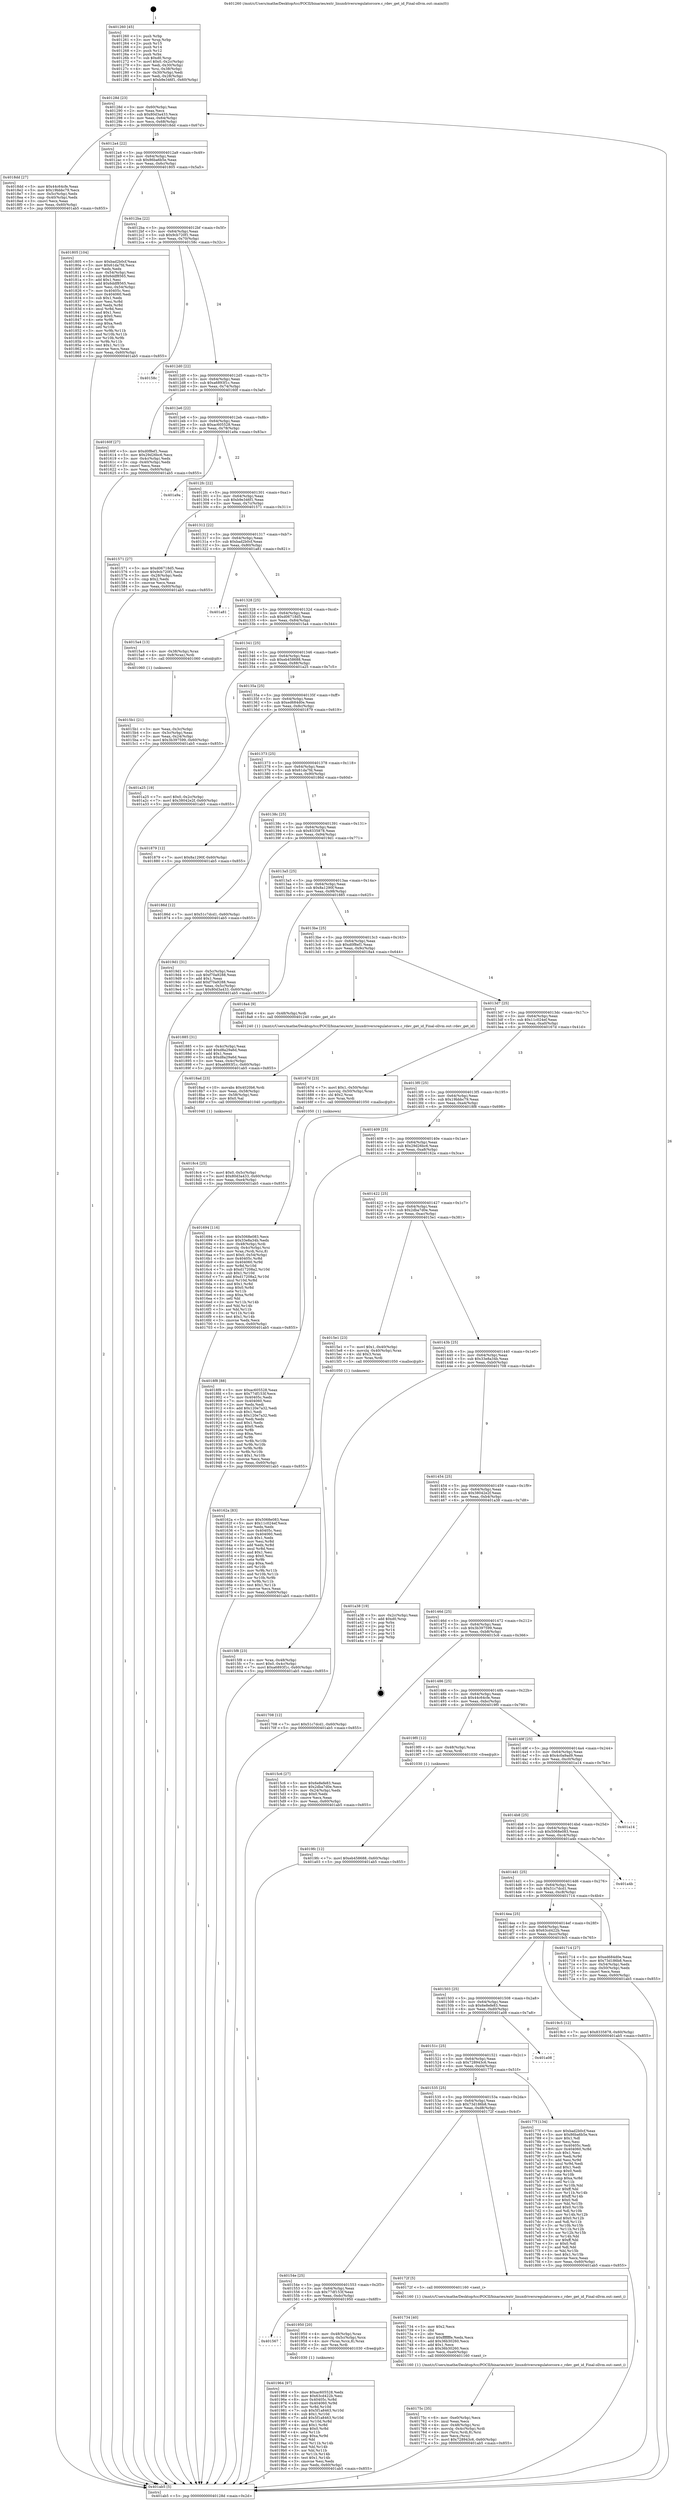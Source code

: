 digraph "0x401260" {
  label = "0x401260 (/mnt/c/Users/mathe/Desktop/tcc/POCII/binaries/extr_linuxdriversregulatorcore.c_rdev_get_id_Final-ollvm.out::main(0))"
  labelloc = "t"
  node[shape=record]

  Entry [label="",width=0.3,height=0.3,shape=circle,fillcolor=black,style=filled]
  "0x40128d" [label="{
     0x40128d [23]\l
     | [instrs]\l
     &nbsp;&nbsp;0x40128d \<+3\>: mov -0x60(%rbp),%eax\l
     &nbsp;&nbsp;0x401290 \<+2\>: mov %eax,%ecx\l
     &nbsp;&nbsp;0x401292 \<+6\>: sub $0x80d3a433,%ecx\l
     &nbsp;&nbsp;0x401298 \<+3\>: mov %eax,-0x64(%rbp)\l
     &nbsp;&nbsp;0x40129b \<+3\>: mov %ecx,-0x68(%rbp)\l
     &nbsp;&nbsp;0x40129e \<+6\>: je 00000000004018dd \<main+0x67d\>\l
  }"]
  "0x4018dd" [label="{
     0x4018dd [27]\l
     | [instrs]\l
     &nbsp;&nbsp;0x4018dd \<+5\>: mov $0x44c64cfe,%eax\l
     &nbsp;&nbsp;0x4018e2 \<+5\>: mov $0x19bbbc79,%ecx\l
     &nbsp;&nbsp;0x4018e7 \<+3\>: mov -0x5c(%rbp),%edx\l
     &nbsp;&nbsp;0x4018ea \<+3\>: cmp -0x40(%rbp),%edx\l
     &nbsp;&nbsp;0x4018ed \<+3\>: cmovl %ecx,%eax\l
     &nbsp;&nbsp;0x4018f0 \<+3\>: mov %eax,-0x60(%rbp)\l
     &nbsp;&nbsp;0x4018f3 \<+5\>: jmp 0000000000401ab5 \<main+0x855\>\l
  }"]
  "0x4012a4" [label="{
     0x4012a4 [22]\l
     | [instrs]\l
     &nbsp;&nbsp;0x4012a4 \<+5\>: jmp 00000000004012a9 \<main+0x49\>\l
     &nbsp;&nbsp;0x4012a9 \<+3\>: mov -0x64(%rbp),%eax\l
     &nbsp;&nbsp;0x4012ac \<+5\>: sub $0x86ba6b5e,%eax\l
     &nbsp;&nbsp;0x4012b1 \<+3\>: mov %eax,-0x6c(%rbp)\l
     &nbsp;&nbsp;0x4012b4 \<+6\>: je 0000000000401805 \<main+0x5a5\>\l
  }"]
  Exit [label="",width=0.3,height=0.3,shape=circle,fillcolor=black,style=filled,peripheries=2]
  "0x401805" [label="{
     0x401805 [104]\l
     | [instrs]\l
     &nbsp;&nbsp;0x401805 \<+5\>: mov $0xbad2b0cf,%eax\l
     &nbsp;&nbsp;0x40180a \<+5\>: mov $0x61da7fd,%ecx\l
     &nbsp;&nbsp;0x40180f \<+2\>: xor %edx,%edx\l
     &nbsp;&nbsp;0x401811 \<+3\>: mov -0x54(%rbp),%esi\l
     &nbsp;&nbsp;0x401814 \<+6\>: sub $0x6ddf8565,%esi\l
     &nbsp;&nbsp;0x40181a \<+3\>: add $0x1,%esi\l
     &nbsp;&nbsp;0x40181d \<+6\>: add $0x6ddf8565,%esi\l
     &nbsp;&nbsp;0x401823 \<+3\>: mov %esi,-0x54(%rbp)\l
     &nbsp;&nbsp;0x401826 \<+7\>: mov 0x40405c,%esi\l
     &nbsp;&nbsp;0x40182d \<+7\>: mov 0x404060,%edi\l
     &nbsp;&nbsp;0x401834 \<+3\>: sub $0x1,%edx\l
     &nbsp;&nbsp;0x401837 \<+3\>: mov %esi,%r8d\l
     &nbsp;&nbsp;0x40183a \<+3\>: add %edx,%r8d\l
     &nbsp;&nbsp;0x40183d \<+4\>: imul %r8d,%esi\l
     &nbsp;&nbsp;0x401841 \<+3\>: and $0x1,%esi\l
     &nbsp;&nbsp;0x401844 \<+3\>: cmp $0x0,%esi\l
     &nbsp;&nbsp;0x401847 \<+4\>: sete %r9b\l
     &nbsp;&nbsp;0x40184b \<+3\>: cmp $0xa,%edi\l
     &nbsp;&nbsp;0x40184e \<+4\>: setl %r10b\l
     &nbsp;&nbsp;0x401852 \<+3\>: mov %r9b,%r11b\l
     &nbsp;&nbsp;0x401855 \<+3\>: and %r10b,%r11b\l
     &nbsp;&nbsp;0x401858 \<+3\>: xor %r10b,%r9b\l
     &nbsp;&nbsp;0x40185b \<+3\>: or %r9b,%r11b\l
     &nbsp;&nbsp;0x40185e \<+4\>: test $0x1,%r11b\l
     &nbsp;&nbsp;0x401862 \<+3\>: cmovne %ecx,%eax\l
     &nbsp;&nbsp;0x401865 \<+3\>: mov %eax,-0x60(%rbp)\l
     &nbsp;&nbsp;0x401868 \<+5\>: jmp 0000000000401ab5 \<main+0x855\>\l
  }"]
  "0x4012ba" [label="{
     0x4012ba [22]\l
     | [instrs]\l
     &nbsp;&nbsp;0x4012ba \<+5\>: jmp 00000000004012bf \<main+0x5f\>\l
     &nbsp;&nbsp;0x4012bf \<+3\>: mov -0x64(%rbp),%eax\l
     &nbsp;&nbsp;0x4012c2 \<+5\>: sub $0x9cb720f1,%eax\l
     &nbsp;&nbsp;0x4012c7 \<+3\>: mov %eax,-0x70(%rbp)\l
     &nbsp;&nbsp;0x4012ca \<+6\>: je 000000000040158c \<main+0x32c\>\l
  }"]
  "0x4019fc" [label="{
     0x4019fc [12]\l
     | [instrs]\l
     &nbsp;&nbsp;0x4019fc \<+7\>: movl $0xeb458688,-0x60(%rbp)\l
     &nbsp;&nbsp;0x401a03 \<+5\>: jmp 0000000000401ab5 \<main+0x855\>\l
  }"]
  "0x40158c" [label="{
     0x40158c\l
  }", style=dashed]
  "0x4012d0" [label="{
     0x4012d0 [22]\l
     | [instrs]\l
     &nbsp;&nbsp;0x4012d0 \<+5\>: jmp 00000000004012d5 \<main+0x75\>\l
     &nbsp;&nbsp;0x4012d5 \<+3\>: mov -0x64(%rbp),%eax\l
     &nbsp;&nbsp;0x4012d8 \<+5\>: sub $0xa6893f1c,%eax\l
     &nbsp;&nbsp;0x4012dd \<+3\>: mov %eax,-0x74(%rbp)\l
     &nbsp;&nbsp;0x4012e0 \<+6\>: je 000000000040160f \<main+0x3af\>\l
  }"]
  "0x401964" [label="{
     0x401964 [97]\l
     | [instrs]\l
     &nbsp;&nbsp;0x401964 \<+5\>: mov $0xac605528,%edx\l
     &nbsp;&nbsp;0x401969 \<+5\>: mov $0x63cd422b,%esi\l
     &nbsp;&nbsp;0x40196e \<+8\>: mov 0x40405c,%r8d\l
     &nbsp;&nbsp;0x401976 \<+8\>: mov 0x404060,%r9d\l
     &nbsp;&nbsp;0x40197e \<+3\>: mov %r8d,%r10d\l
     &nbsp;&nbsp;0x401981 \<+7\>: sub $0x5f1a8463,%r10d\l
     &nbsp;&nbsp;0x401988 \<+4\>: sub $0x1,%r10d\l
     &nbsp;&nbsp;0x40198c \<+7\>: add $0x5f1a8463,%r10d\l
     &nbsp;&nbsp;0x401993 \<+4\>: imul %r10d,%r8d\l
     &nbsp;&nbsp;0x401997 \<+4\>: and $0x1,%r8d\l
     &nbsp;&nbsp;0x40199b \<+4\>: cmp $0x0,%r8d\l
     &nbsp;&nbsp;0x40199f \<+4\>: sete %r11b\l
     &nbsp;&nbsp;0x4019a3 \<+4\>: cmp $0xa,%r9d\l
     &nbsp;&nbsp;0x4019a7 \<+3\>: setl %bl\l
     &nbsp;&nbsp;0x4019aa \<+3\>: mov %r11b,%r14b\l
     &nbsp;&nbsp;0x4019ad \<+3\>: and %bl,%r14b\l
     &nbsp;&nbsp;0x4019b0 \<+3\>: xor %bl,%r11b\l
     &nbsp;&nbsp;0x4019b3 \<+3\>: or %r11b,%r14b\l
     &nbsp;&nbsp;0x4019b6 \<+4\>: test $0x1,%r14b\l
     &nbsp;&nbsp;0x4019ba \<+3\>: cmovne %esi,%edx\l
     &nbsp;&nbsp;0x4019bd \<+3\>: mov %edx,-0x60(%rbp)\l
     &nbsp;&nbsp;0x4019c0 \<+5\>: jmp 0000000000401ab5 \<main+0x855\>\l
  }"]
  "0x40160f" [label="{
     0x40160f [27]\l
     | [instrs]\l
     &nbsp;&nbsp;0x40160f \<+5\>: mov $0xd0f8ef1,%eax\l
     &nbsp;&nbsp;0x401614 \<+5\>: mov $0x29d26bc6,%ecx\l
     &nbsp;&nbsp;0x401619 \<+3\>: mov -0x4c(%rbp),%edx\l
     &nbsp;&nbsp;0x40161c \<+3\>: cmp -0x40(%rbp),%edx\l
     &nbsp;&nbsp;0x40161f \<+3\>: cmovl %ecx,%eax\l
     &nbsp;&nbsp;0x401622 \<+3\>: mov %eax,-0x60(%rbp)\l
     &nbsp;&nbsp;0x401625 \<+5\>: jmp 0000000000401ab5 \<main+0x855\>\l
  }"]
  "0x4012e6" [label="{
     0x4012e6 [22]\l
     | [instrs]\l
     &nbsp;&nbsp;0x4012e6 \<+5\>: jmp 00000000004012eb \<main+0x8b\>\l
     &nbsp;&nbsp;0x4012eb \<+3\>: mov -0x64(%rbp),%eax\l
     &nbsp;&nbsp;0x4012ee \<+5\>: sub $0xac605528,%eax\l
     &nbsp;&nbsp;0x4012f3 \<+3\>: mov %eax,-0x78(%rbp)\l
     &nbsp;&nbsp;0x4012f6 \<+6\>: je 0000000000401a9a \<main+0x83a\>\l
  }"]
  "0x401567" [label="{
     0x401567\l
  }", style=dashed]
  "0x401a9a" [label="{
     0x401a9a\l
  }", style=dashed]
  "0x4012fc" [label="{
     0x4012fc [22]\l
     | [instrs]\l
     &nbsp;&nbsp;0x4012fc \<+5\>: jmp 0000000000401301 \<main+0xa1\>\l
     &nbsp;&nbsp;0x401301 \<+3\>: mov -0x64(%rbp),%eax\l
     &nbsp;&nbsp;0x401304 \<+5\>: sub $0xb9e346f1,%eax\l
     &nbsp;&nbsp;0x401309 \<+3\>: mov %eax,-0x7c(%rbp)\l
     &nbsp;&nbsp;0x40130c \<+6\>: je 0000000000401571 \<main+0x311\>\l
  }"]
  "0x401950" [label="{
     0x401950 [20]\l
     | [instrs]\l
     &nbsp;&nbsp;0x401950 \<+4\>: mov -0x48(%rbp),%rax\l
     &nbsp;&nbsp;0x401954 \<+4\>: movslq -0x5c(%rbp),%rcx\l
     &nbsp;&nbsp;0x401958 \<+4\>: mov (%rax,%rcx,8),%rax\l
     &nbsp;&nbsp;0x40195c \<+3\>: mov %rax,%rdi\l
     &nbsp;&nbsp;0x40195f \<+5\>: call 0000000000401030 \<free@plt\>\l
     | [calls]\l
     &nbsp;&nbsp;0x401030 \{1\} (unknown)\l
  }"]
  "0x401571" [label="{
     0x401571 [27]\l
     | [instrs]\l
     &nbsp;&nbsp;0x401571 \<+5\>: mov $0xd06718d5,%eax\l
     &nbsp;&nbsp;0x401576 \<+5\>: mov $0x9cb720f1,%ecx\l
     &nbsp;&nbsp;0x40157b \<+3\>: mov -0x28(%rbp),%edx\l
     &nbsp;&nbsp;0x40157e \<+3\>: cmp $0x2,%edx\l
     &nbsp;&nbsp;0x401581 \<+3\>: cmovne %ecx,%eax\l
     &nbsp;&nbsp;0x401584 \<+3\>: mov %eax,-0x60(%rbp)\l
     &nbsp;&nbsp;0x401587 \<+5\>: jmp 0000000000401ab5 \<main+0x855\>\l
  }"]
  "0x401312" [label="{
     0x401312 [22]\l
     | [instrs]\l
     &nbsp;&nbsp;0x401312 \<+5\>: jmp 0000000000401317 \<main+0xb7\>\l
     &nbsp;&nbsp;0x401317 \<+3\>: mov -0x64(%rbp),%eax\l
     &nbsp;&nbsp;0x40131a \<+5\>: sub $0xbad2b0cf,%eax\l
     &nbsp;&nbsp;0x40131f \<+3\>: mov %eax,-0x80(%rbp)\l
     &nbsp;&nbsp;0x401322 \<+6\>: je 0000000000401a81 \<main+0x821\>\l
  }"]
  "0x401ab5" [label="{
     0x401ab5 [5]\l
     | [instrs]\l
     &nbsp;&nbsp;0x401ab5 \<+5\>: jmp 000000000040128d \<main+0x2d\>\l
  }"]
  "0x401260" [label="{
     0x401260 [45]\l
     | [instrs]\l
     &nbsp;&nbsp;0x401260 \<+1\>: push %rbp\l
     &nbsp;&nbsp;0x401261 \<+3\>: mov %rsp,%rbp\l
     &nbsp;&nbsp;0x401264 \<+2\>: push %r15\l
     &nbsp;&nbsp;0x401266 \<+2\>: push %r14\l
     &nbsp;&nbsp;0x401268 \<+2\>: push %r12\l
     &nbsp;&nbsp;0x40126a \<+1\>: push %rbx\l
     &nbsp;&nbsp;0x40126b \<+7\>: sub $0xd0,%rsp\l
     &nbsp;&nbsp;0x401272 \<+7\>: movl $0x0,-0x2c(%rbp)\l
     &nbsp;&nbsp;0x401279 \<+3\>: mov %edi,-0x30(%rbp)\l
     &nbsp;&nbsp;0x40127c \<+4\>: mov %rsi,-0x38(%rbp)\l
     &nbsp;&nbsp;0x401280 \<+3\>: mov -0x30(%rbp),%edi\l
     &nbsp;&nbsp;0x401283 \<+3\>: mov %edi,-0x28(%rbp)\l
     &nbsp;&nbsp;0x401286 \<+7\>: movl $0xb9e346f1,-0x60(%rbp)\l
  }"]
  "0x4018c4" [label="{
     0x4018c4 [25]\l
     | [instrs]\l
     &nbsp;&nbsp;0x4018c4 \<+7\>: movl $0x0,-0x5c(%rbp)\l
     &nbsp;&nbsp;0x4018cb \<+7\>: movl $0x80d3a433,-0x60(%rbp)\l
     &nbsp;&nbsp;0x4018d2 \<+6\>: mov %eax,-0xe4(%rbp)\l
     &nbsp;&nbsp;0x4018d8 \<+5\>: jmp 0000000000401ab5 \<main+0x855\>\l
  }"]
  "0x401a81" [label="{
     0x401a81\l
  }", style=dashed]
  "0x401328" [label="{
     0x401328 [25]\l
     | [instrs]\l
     &nbsp;&nbsp;0x401328 \<+5\>: jmp 000000000040132d \<main+0xcd\>\l
     &nbsp;&nbsp;0x40132d \<+3\>: mov -0x64(%rbp),%eax\l
     &nbsp;&nbsp;0x401330 \<+5\>: sub $0xd06718d5,%eax\l
     &nbsp;&nbsp;0x401335 \<+6\>: mov %eax,-0x84(%rbp)\l
     &nbsp;&nbsp;0x40133b \<+6\>: je 00000000004015a4 \<main+0x344\>\l
  }"]
  "0x4018ad" [label="{
     0x4018ad [23]\l
     | [instrs]\l
     &nbsp;&nbsp;0x4018ad \<+10\>: movabs $0x4020b6,%rdi\l
     &nbsp;&nbsp;0x4018b7 \<+3\>: mov %eax,-0x58(%rbp)\l
     &nbsp;&nbsp;0x4018ba \<+3\>: mov -0x58(%rbp),%esi\l
     &nbsp;&nbsp;0x4018bd \<+2\>: mov $0x0,%al\l
     &nbsp;&nbsp;0x4018bf \<+5\>: call 0000000000401040 \<printf@plt\>\l
     | [calls]\l
     &nbsp;&nbsp;0x401040 \{1\} (unknown)\l
  }"]
  "0x4015a4" [label="{
     0x4015a4 [13]\l
     | [instrs]\l
     &nbsp;&nbsp;0x4015a4 \<+4\>: mov -0x38(%rbp),%rax\l
     &nbsp;&nbsp;0x4015a8 \<+4\>: mov 0x8(%rax),%rdi\l
     &nbsp;&nbsp;0x4015ac \<+5\>: call 0000000000401060 \<atoi@plt\>\l
     | [calls]\l
     &nbsp;&nbsp;0x401060 \{1\} (unknown)\l
  }"]
  "0x401341" [label="{
     0x401341 [25]\l
     | [instrs]\l
     &nbsp;&nbsp;0x401341 \<+5\>: jmp 0000000000401346 \<main+0xe6\>\l
     &nbsp;&nbsp;0x401346 \<+3\>: mov -0x64(%rbp),%eax\l
     &nbsp;&nbsp;0x401349 \<+5\>: sub $0xeb458688,%eax\l
     &nbsp;&nbsp;0x40134e \<+6\>: mov %eax,-0x88(%rbp)\l
     &nbsp;&nbsp;0x401354 \<+6\>: je 0000000000401a25 \<main+0x7c5\>\l
  }"]
  "0x4015b1" [label="{
     0x4015b1 [21]\l
     | [instrs]\l
     &nbsp;&nbsp;0x4015b1 \<+3\>: mov %eax,-0x3c(%rbp)\l
     &nbsp;&nbsp;0x4015b4 \<+3\>: mov -0x3c(%rbp),%eax\l
     &nbsp;&nbsp;0x4015b7 \<+3\>: mov %eax,-0x24(%rbp)\l
     &nbsp;&nbsp;0x4015ba \<+7\>: movl $0x3b397599,-0x60(%rbp)\l
     &nbsp;&nbsp;0x4015c1 \<+5\>: jmp 0000000000401ab5 \<main+0x855\>\l
  }"]
  "0x40175c" [label="{
     0x40175c [35]\l
     | [instrs]\l
     &nbsp;&nbsp;0x40175c \<+6\>: mov -0xe0(%rbp),%ecx\l
     &nbsp;&nbsp;0x401762 \<+3\>: imul %eax,%ecx\l
     &nbsp;&nbsp;0x401765 \<+4\>: mov -0x48(%rbp),%rsi\l
     &nbsp;&nbsp;0x401769 \<+4\>: movslq -0x4c(%rbp),%rdi\l
     &nbsp;&nbsp;0x40176d \<+4\>: mov (%rsi,%rdi,8),%rsi\l
     &nbsp;&nbsp;0x401771 \<+2\>: mov %ecx,(%rsi)\l
     &nbsp;&nbsp;0x401773 \<+7\>: movl $0x728943c6,-0x60(%rbp)\l
     &nbsp;&nbsp;0x40177a \<+5\>: jmp 0000000000401ab5 \<main+0x855\>\l
  }"]
  "0x401a25" [label="{
     0x401a25 [19]\l
     | [instrs]\l
     &nbsp;&nbsp;0x401a25 \<+7\>: movl $0x0,-0x2c(%rbp)\l
     &nbsp;&nbsp;0x401a2c \<+7\>: movl $0x38042e2f,-0x60(%rbp)\l
     &nbsp;&nbsp;0x401a33 \<+5\>: jmp 0000000000401ab5 \<main+0x855\>\l
  }"]
  "0x40135a" [label="{
     0x40135a [25]\l
     | [instrs]\l
     &nbsp;&nbsp;0x40135a \<+5\>: jmp 000000000040135f \<main+0xff\>\l
     &nbsp;&nbsp;0x40135f \<+3\>: mov -0x64(%rbp),%eax\l
     &nbsp;&nbsp;0x401362 \<+5\>: sub $0xed684d0e,%eax\l
     &nbsp;&nbsp;0x401367 \<+6\>: mov %eax,-0x8c(%rbp)\l
     &nbsp;&nbsp;0x40136d \<+6\>: je 0000000000401879 \<main+0x619\>\l
  }"]
  "0x401734" [label="{
     0x401734 [40]\l
     | [instrs]\l
     &nbsp;&nbsp;0x401734 \<+5\>: mov $0x2,%ecx\l
     &nbsp;&nbsp;0x401739 \<+1\>: cltd\l
     &nbsp;&nbsp;0x40173a \<+2\>: idiv %ecx\l
     &nbsp;&nbsp;0x40173c \<+6\>: imul $0xfffffffe,%edx,%ecx\l
     &nbsp;&nbsp;0x401742 \<+6\>: add $0x36b30260,%ecx\l
     &nbsp;&nbsp;0x401748 \<+3\>: add $0x1,%ecx\l
     &nbsp;&nbsp;0x40174b \<+6\>: sub $0x36b30260,%ecx\l
     &nbsp;&nbsp;0x401751 \<+6\>: mov %ecx,-0xe0(%rbp)\l
     &nbsp;&nbsp;0x401757 \<+5\>: call 0000000000401160 \<next_i\>\l
     | [calls]\l
     &nbsp;&nbsp;0x401160 \{1\} (/mnt/c/Users/mathe/Desktop/tcc/POCII/binaries/extr_linuxdriversregulatorcore.c_rdev_get_id_Final-ollvm.out::next_i)\l
  }"]
  "0x401879" [label="{
     0x401879 [12]\l
     | [instrs]\l
     &nbsp;&nbsp;0x401879 \<+7\>: movl $0x8a1290f,-0x60(%rbp)\l
     &nbsp;&nbsp;0x401880 \<+5\>: jmp 0000000000401ab5 \<main+0x855\>\l
  }"]
  "0x401373" [label="{
     0x401373 [25]\l
     | [instrs]\l
     &nbsp;&nbsp;0x401373 \<+5\>: jmp 0000000000401378 \<main+0x118\>\l
     &nbsp;&nbsp;0x401378 \<+3\>: mov -0x64(%rbp),%eax\l
     &nbsp;&nbsp;0x40137b \<+5\>: sub $0x61da7fd,%eax\l
     &nbsp;&nbsp;0x401380 \<+6\>: mov %eax,-0x90(%rbp)\l
     &nbsp;&nbsp;0x401386 \<+6\>: je 000000000040186d \<main+0x60d\>\l
  }"]
  "0x40154e" [label="{
     0x40154e [25]\l
     | [instrs]\l
     &nbsp;&nbsp;0x40154e \<+5\>: jmp 0000000000401553 \<main+0x2f3\>\l
     &nbsp;&nbsp;0x401553 \<+3\>: mov -0x64(%rbp),%eax\l
     &nbsp;&nbsp;0x401556 \<+5\>: sub $0x77df153f,%eax\l
     &nbsp;&nbsp;0x40155b \<+6\>: mov %eax,-0xdc(%rbp)\l
     &nbsp;&nbsp;0x401561 \<+6\>: je 0000000000401950 \<main+0x6f0\>\l
  }"]
  "0x40186d" [label="{
     0x40186d [12]\l
     | [instrs]\l
     &nbsp;&nbsp;0x40186d \<+7\>: movl $0x51c7dcd1,-0x60(%rbp)\l
     &nbsp;&nbsp;0x401874 \<+5\>: jmp 0000000000401ab5 \<main+0x855\>\l
  }"]
  "0x40138c" [label="{
     0x40138c [25]\l
     | [instrs]\l
     &nbsp;&nbsp;0x40138c \<+5\>: jmp 0000000000401391 \<main+0x131\>\l
     &nbsp;&nbsp;0x401391 \<+3\>: mov -0x64(%rbp),%eax\l
     &nbsp;&nbsp;0x401394 \<+5\>: sub $0x8335878,%eax\l
     &nbsp;&nbsp;0x401399 \<+6\>: mov %eax,-0x94(%rbp)\l
     &nbsp;&nbsp;0x40139f \<+6\>: je 00000000004019d1 \<main+0x771\>\l
  }"]
  "0x40172f" [label="{
     0x40172f [5]\l
     | [instrs]\l
     &nbsp;&nbsp;0x40172f \<+5\>: call 0000000000401160 \<next_i\>\l
     | [calls]\l
     &nbsp;&nbsp;0x401160 \{1\} (/mnt/c/Users/mathe/Desktop/tcc/POCII/binaries/extr_linuxdriversregulatorcore.c_rdev_get_id_Final-ollvm.out::next_i)\l
  }"]
  "0x4019d1" [label="{
     0x4019d1 [31]\l
     | [instrs]\l
     &nbsp;&nbsp;0x4019d1 \<+3\>: mov -0x5c(%rbp),%eax\l
     &nbsp;&nbsp;0x4019d4 \<+5\>: sub $0xf70a9288,%eax\l
     &nbsp;&nbsp;0x4019d9 \<+3\>: add $0x1,%eax\l
     &nbsp;&nbsp;0x4019dc \<+5\>: add $0xf70a9288,%eax\l
     &nbsp;&nbsp;0x4019e1 \<+3\>: mov %eax,-0x5c(%rbp)\l
     &nbsp;&nbsp;0x4019e4 \<+7\>: movl $0x80d3a433,-0x60(%rbp)\l
     &nbsp;&nbsp;0x4019eb \<+5\>: jmp 0000000000401ab5 \<main+0x855\>\l
  }"]
  "0x4013a5" [label="{
     0x4013a5 [25]\l
     | [instrs]\l
     &nbsp;&nbsp;0x4013a5 \<+5\>: jmp 00000000004013aa \<main+0x14a\>\l
     &nbsp;&nbsp;0x4013aa \<+3\>: mov -0x64(%rbp),%eax\l
     &nbsp;&nbsp;0x4013ad \<+5\>: sub $0x8a1290f,%eax\l
     &nbsp;&nbsp;0x4013b2 \<+6\>: mov %eax,-0x98(%rbp)\l
     &nbsp;&nbsp;0x4013b8 \<+6\>: je 0000000000401885 \<main+0x625\>\l
  }"]
  "0x401535" [label="{
     0x401535 [25]\l
     | [instrs]\l
     &nbsp;&nbsp;0x401535 \<+5\>: jmp 000000000040153a \<main+0x2da\>\l
     &nbsp;&nbsp;0x40153a \<+3\>: mov -0x64(%rbp),%eax\l
     &nbsp;&nbsp;0x40153d \<+5\>: sub $0x73d186b8,%eax\l
     &nbsp;&nbsp;0x401542 \<+6\>: mov %eax,-0xd8(%rbp)\l
     &nbsp;&nbsp;0x401548 \<+6\>: je 000000000040172f \<main+0x4cf\>\l
  }"]
  "0x401885" [label="{
     0x401885 [31]\l
     | [instrs]\l
     &nbsp;&nbsp;0x401885 \<+3\>: mov -0x4c(%rbp),%eax\l
     &nbsp;&nbsp;0x401888 \<+5\>: add $0xd8a29a6d,%eax\l
     &nbsp;&nbsp;0x40188d \<+3\>: add $0x1,%eax\l
     &nbsp;&nbsp;0x401890 \<+5\>: sub $0xd8a29a6d,%eax\l
     &nbsp;&nbsp;0x401895 \<+3\>: mov %eax,-0x4c(%rbp)\l
     &nbsp;&nbsp;0x401898 \<+7\>: movl $0xa6893f1c,-0x60(%rbp)\l
     &nbsp;&nbsp;0x40189f \<+5\>: jmp 0000000000401ab5 \<main+0x855\>\l
  }"]
  "0x4013be" [label="{
     0x4013be [25]\l
     | [instrs]\l
     &nbsp;&nbsp;0x4013be \<+5\>: jmp 00000000004013c3 \<main+0x163\>\l
     &nbsp;&nbsp;0x4013c3 \<+3\>: mov -0x64(%rbp),%eax\l
     &nbsp;&nbsp;0x4013c6 \<+5\>: sub $0xd0f8ef1,%eax\l
     &nbsp;&nbsp;0x4013cb \<+6\>: mov %eax,-0x9c(%rbp)\l
     &nbsp;&nbsp;0x4013d1 \<+6\>: je 00000000004018a4 \<main+0x644\>\l
  }"]
  "0x40177f" [label="{
     0x40177f [134]\l
     | [instrs]\l
     &nbsp;&nbsp;0x40177f \<+5\>: mov $0xbad2b0cf,%eax\l
     &nbsp;&nbsp;0x401784 \<+5\>: mov $0x86ba6b5e,%ecx\l
     &nbsp;&nbsp;0x401789 \<+2\>: mov $0x1,%dl\l
     &nbsp;&nbsp;0x40178b \<+2\>: xor %esi,%esi\l
     &nbsp;&nbsp;0x40178d \<+7\>: mov 0x40405c,%edi\l
     &nbsp;&nbsp;0x401794 \<+8\>: mov 0x404060,%r8d\l
     &nbsp;&nbsp;0x40179c \<+3\>: sub $0x1,%esi\l
     &nbsp;&nbsp;0x40179f \<+3\>: mov %edi,%r9d\l
     &nbsp;&nbsp;0x4017a2 \<+3\>: add %esi,%r9d\l
     &nbsp;&nbsp;0x4017a5 \<+4\>: imul %r9d,%edi\l
     &nbsp;&nbsp;0x4017a9 \<+3\>: and $0x1,%edi\l
     &nbsp;&nbsp;0x4017ac \<+3\>: cmp $0x0,%edi\l
     &nbsp;&nbsp;0x4017af \<+4\>: sete %r10b\l
     &nbsp;&nbsp;0x4017b3 \<+4\>: cmp $0xa,%r8d\l
     &nbsp;&nbsp;0x4017b7 \<+4\>: setl %r11b\l
     &nbsp;&nbsp;0x4017bb \<+3\>: mov %r10b,%bl\l
     &nbsp;&nbsp;0x4017be \<+3\>: xor $0xff,%bl\l
     &nbsp;&nbsp;0x4017c1 \<+3\>: mov %r11b,%r14b\l
     &nbsp;&nbsp;0x4017c4 \<+4\>: xor $0xff,%r14b\l
     &nbsp;&nbsp;0x4017c8 \<+3\>: xor $0x0,%dl\l
     &nbsp;&nbsp;0x4017cb \<+3\>: mov %bl,%r15b\l
     &nbsp;&nbsp;0x4017ce \<+4\>: and $0x0,%r15b\l
     &nbsp;&nbsp;0x4017d2 \<+3\>: and %dl,%r10b\l
     &nbsp;&nbsp;0x4017d5 \<+3\>: mov %r14b,%r12b\l
     &nbsp;&nbsp;0x4017d8 \<+4\>: and $0x0,%r12b\l
     &nbsp;&nbsp;0x4017dc \<+3\>: and %dl,%r11b\l
     &nbsp;&nbsp;0x4017df \<+3\>: or %r10b,%r15b\l
     &nbsp;&nbsp;0x4017e2 \<+3\>: or %r11b,%r12b\l
     &nbsp;&nbsp;0x4017e5 \<+3\>: xor %r12b,%r15b\l
     &nbsp;&nbsp;0x4017e8 \<+3\>: or %r14b,%bl\l
     &nbsp;&nbsp;0x4017eb \<+3\>: xor $0xff,%bl\l
     &nbsp;&nbsp;0x4017ee \<+3\>: or $0x0,%dl\l
     &nbsp;&nbsp;0x4017f1 \<+2\>: and %dl,%bl\l
     &nbsp;&nbsp;0x4017f3 \<+3\>: or %bl,%r15b\l
     &nbsp;&nbsp;0x4017f6 \<+4\>: test $0x1,%r15b\l
     &nbsp;&nbsp;0x4017fa \<+3\>: cmovne %ecx,%eax\l
     &nbsp;&nbsp;0x4017fd \<+3\>: mov %eax,-0x60(%rbp)\l
     &nbsp;&nbsp;0x401800 \<+5\>: jmp 0000000000401ab5 \<main+0x855\>\l
  }"]
  "0x4018a4" [label="{
     0x4018a4 [9]\l
     | [instrs]\l
     &nbsp;&nbsp;0x4018a4 \<+4\>: mov -0x48(%rbp),%rdi\l
     &nbsp;&nbsp;0x4018a8 \<+5\>: call 0000000000401240 \<rdev_get_id\>\l
     | [calls]\l
     &nbsp;&nbsp;0x401240 \{1\} (/mnt/c/Users/mathe/Desktop/tcc/POCII/binaries/extr_linuxdriversregulatorcore.c_rdev_get_id_Final-ollvm.out::rdev_get_id)\l
  }"]
  "0x4013d7" [label="{
     0x4013d7 [25]\l
     | [instrs]\l
     &nbsp;&nbsp;0x4013d7 \<+5\>: jmp 00000000004013dc \<main+0x17c\>\l
     &nbsp;&nbsp;0x4013dc \<+3\>: mov -0x64(%rbp),%eax\l
     &nbsp;&nbsp;0x4013df \<+5\>: sub $0x11c024ef,%eax\l
     &nbsp;&nbsp;0x4013e4 \<+6\>: mov %eax,-0xa0(%rbp)\l
     &nbsp;&nbsp;0x4013ea \<+6\>: je 000000000040167d \<main+0x41d\>\l
  }"]
  "0x40151c" [label="{
     0x40151c [25]\l
     | [instrs]\l
     &nbsp;&nbsp;0x40151c \<+5\>: jmp 0000000000401521 \<main+0x2c1\>\l
     &nbsp;&nbsp;0x401521 \<+3\>: mov -0x64(%rbp),%eax\l
     &nbsp;&nbsp;0x401524 \<+5\>: sub $0x728943c6,%eax\l
     &nbsp;&nbsp;0x401529 \<+6\>: mov %eax,-0xd4(%rbp)\l
     &nbsp;&nbsp;0x40152f \<+6\>: je 000000000040177f \<main+0x51f\>\l
  }"]
  "0x40167d" [label="{
     0x40167d [23]\l
     | [instrs]\l
     &nbsp;&nbsp;0x40167d \<+7\>: movl $0x1,-0x50(%rbp)\l
     &nbsp;&nbsp;0x401684 \<+4\>: movslq -0x50(%rbp),%rax\l
     &nbsp;&nbsp;0x401688 \<+4\>: shl $0x2,%rax\l
     &nbsp;&nbsp;0x40168c \<+3\>: mov %rax,%rdi\l
     &nbsp;&nbsp;0x40168f \<+5\>: call 0000000000401050 \<malloc@plt\>\l
     | [calls]\l
     &nbsp;&nbsp;0x401050 \{1\} (unknown)\l
  }"]
  "0x4013f0" [label="{
     0x4013f0 [25]\l
     | [instrs]\l
     &nbsp;&nbsp;0x4013f0 \<+5\>: jmp 00000000004013f5 \<main+0x195\>\l
     &nbsp;&nbsp;0x4013f5 \<+3\>: mov -0x64(%rbp),%eax\l
     &nbsp;&nbsp;0x4013f8 \<+5\>: sub $0x19bbbc79,%eax\l
     &nbsp;&nbsp;0x4013fd \<+6\>: mov %eax,-0xa4(%rbp)\l
     &nbsp;&nbsp;0x401403 \<+6\>: je 00000000004018f8 \<main+0x698\>\l
  }"]
  "0x401a08" [label="{
     0x401a08\l
  }", style=dashed]
  "0x4018f8" [label="{
     0x4018f8 [88]\l
     | [instrs]\l
     &nbsp;&nbsp;0x4018f8 \<+5\>: mov $0xac605528,%eax\l
     &nbsp;&nbsp;0x4018fd \<+5\>: mov $0x77df153f,%ecx\l
     &nbsp;&nbsp;0x401902 \<+7\>: mov 0x40405c,%edx\l
     &nbsp;&nbsp;0x401909 \<+7\>: mov 0x404060,%esi\l
     &nbsp;&nbsp;0x401910 \<+2\>: mov %edx,%edi\l
     &nbsp;&nbsp;0x401912 \<+6\>: add $0x120e7a32,%edi\l
     &nbsp;&nbsp;0x401918 \<+3\>: sub $0x1,%edi\l
     &nbsp;&nbsp;0x40191b \<+6\>: sub $0x120e7a32,%edi\l
     &nbsp;&nbsp;0x401921 \<+3\>: imul %edi,%edx\l
     &nbsp;&nbsp;0x401924 \<+3\>: and $0x1,%edx\l
     &nbsp;&nbsp;0x401927 \<+3\>: cmp $0x0,%edx\l
     &nbsp;&nbsp;0x40192a \<+4\>: sete %r8b\l
     &nbsp;&nbsp;0x40192e \<+3\>: cmp $0xa,%esi\l
     &nbsp;&nbsp;0x401931 \<+4\>: setl %r9b\l
     &nbsp;&nbsp;0x401935 \<+3\>: mov %r8b,%r10b\l
     &nbsp;&nbsp;0x401938 \<+3\>: and %r9b,%r10b\l
     &nbsp;&nbsp;0x40193b \<+3\>: xor %r9b,%r8b\l
     &nbsp;&nbsp;0x40193e \<+3\>: or %r8b,%r10b\l
     &nbsp;&nbsp;0x401941 \<+4\>: test $0x1,%r10b\l
     &nbsp;&nbsp;0x401945 \<+3\>: cmovne %ecx,%eax\l
     &nbsp;&nbsp;0x401948 \<+3\>: mov %eax,-0x60(%rbp)\l
     &nbsp;&nbsp;0x40194b \<+5\>: jmp 0000000000401ab5 \<main+0x855\>\l
  }"]
  "0x401409" [label="{
     0x401409 [25]\l
     | [instrs]\l
     &nbsp;&nbsp;0x401409 \<+5\>: jmp 000000000040140e \<main+0x1ae\>\l
     &nbsp;&nbsp;0x40140e \<+3\>: mov -0x64(%rbp),%eax\l
     &nbsp;&nbsp;0x401411 \<+5\>: sub $0x29d26bc6,%eax\l
     &nbsp;&nbsp;0x401416 \<+6\>: mov %eax,-0xa8(%rbp)\l
     &nbsp;&nbsp;0x40141c \<+6\>: je 000000000040162a \<main+0x3ca\>\l
  }"]
  "0x401503" [label="{
     0x401503 [25]\l
     | [instrs]\l
     &nbsp;&nbsp;0x401503 \<+5\>: jmp 0000000000401508 \<main+0x2a8\>\l
     &nbsp;&nbsp;0x401508 \<+3\>: mov -0x64(%rbp),%eax\l
     &nbsp;&nbsp;0x40150b \<+5\>: sub $0x6e8efe83,%eax\l
     &nbsp;&nbsp;0x401510 \<+6\>: mov %eax,-0xd0(%rbp)\l
     &nbsp;&nbsp;0x401516 \<+6\>: je 0000000000401a08 \<main+0x7a8\>\l
  }"]
  "0x40162a" [label="{
     0x40162a [83]\l
     | [instrs]\l
     &nbsp;&nbsp;0x40162a \<+5\>: mov $0x5068e083,%eax\l
     &nbsp;&nbsp;0x40162f \<+5\>: mov $0x11c024ef,%ecx\l
     &nbsp;&nbsp;0x401634 \<+2\>: xor %edx,%edx\l
     &nbsp;&nbsp;0x401636 \<+7\>: mov 0x40405c,%esi\l
     &nbsp;&nbsp;0x40163d \<+7\>: mov 0x404060,%edi\l
     &nbsp;&nbsp;0x401644 \<+3\>: sub $0x1,%edx\l
     &nbsp;&nbsp;0x401647 \<+3\>: mov %esi,%r8d\l
     &nbsp;&nbsp;0x40164a \<+3\>: add %edx,%r8d\l
     &nbsp;&nbsp;0x40164d \<+4\>: imul %r8d,%esi\l
     &nbsp;&nbsp;0x401651 \<+3\>: and $0x1,%esi\l
     &nbsp;&nbsp;0x401654 \<+3\>: cmp $0x0,%esi\l
     &nbsp;&nbsp;0x401657 \<+4\>: sete %r9b\l
     &nbsp;&nbsp;0x40165b \<+3\>: cmp $0xa,%edi\l
     &nbsp;&nbsp;0x40165e \<+4\>: setl %r10b\l
     &nbsp;&nbsp;0x401662 \<+3\>: mov %r9b,%r11b\l
     &nbsp;&nbsp;0x401665 \<+3\>: and %r10b,%r11b\l
     &nbsp;&nbsp;0x401668 \<+3\>: xor %r10b,%r9b\l
     &nbsp;&nbsp;0x40166b \<+3\>: or %r9b,%r11b\l
     &nbsp;&nbsp;0x40166e \<+4\>: test $0x1,%r11b\l
     &nbsp;&nbsp;0x401672 \<+3\>: cmovne %ecx,%eax\l
     &nbsp;&nbsp;0x401675 \<+3\>: mov %eax,-0x60(%rbp)\l
     &nbsp;&nbsp;0x401678 \<+5\>: jmp 0000000000401ab5 \<main+0x855\>\l
  }"]
  "0x401422" [label="{
     0x401422 [25]\l
     | [instrs]\l
     &nbsp;&nbsp;0x401422 \<+5\>: jmp 0000000000401427 \<main+0x1c7\>\l
     &nbsp;&nbsp;0x401427 \<+3\>: mov -0x64(%rbp),%eax\l
     &nbsp;&nbsp;0x40142a \<+5\>: sub $0x2dba7d0e,%eax\l
     &nbsp;&nbsp;0x40142f \<+6\>: mov %eax,-0xac(%rbp)\l
     &nbsp;&nbsp;0x401435 \<+6\>: je 00000000004015e1 \<main+0x381\>\l
  }"]
  "0x4019c5" [label="{
     0x4019c5 [12]\l
     | [instrs]\l
     &nbsp;&nbsp;0x4019c5 \<+7\>: movl $0x8335878,-0x60(%rbp)\l
     &nbsp;&nbsp;0x4019cc \<+5\>: jmp 0000000000401ab5 \<main+0x855\>\l
  }"]
  "0x4015e1" [label="{
     0x4015e1 [23]\l
     | [instrs]\l
     &nbsp;&nbsp;0x4015e1 \<+7\>: movl $0x1,-0x40(%rbp)\l
     &nbsp;&nbsp;0x4015e8 \<+4\>: movslq -0x40(%rbp),%rax\l
     &nbsp;&nbsp;0x4015ec \<+4\>: shl $0x3,%rax\l
     &nbsp;&nbsp;0x4015f0 \<+3\>: mov %rax,%rdi\l
     &nbsp;&nbsp;0x4015f3 \<+5\>: call 0000000000401050 \<malloc@plt\>\l
     | [calls]\l
     &nbsp;&nbsp;0x401050 \{1\} (unknown)\l
  }"]
  "0x40143b" [label="{
     0x40143b [25]\l
     | [instrs]\l
     &nbsp;&nbsp;0x40143b \<+5\>: jmp 0000000000401440 \<main+0x1e0\>\l
     &nbsp;&nbsp;0x401440 \<+3\>: mov -0x64(%rbp),%eax\l
     &nbsp;&nbsp;0x401443 \<+5\>: sub $0x33e8a34b,%eax\l
     &nbsp;&nbsp;0x401448 \<+6\>: mov %eax,-0xb0(%rbp)\l
     &nbsp;&nbsp;0x40144e \<+6\>: je 0000000000401708 \<main+0x4a8\>\l
  }"]
  "0x4014ea" [label="{
     0x4014ea [25]\l
     | [instrs]\l
     &nbsp;&nbsp;0x4014ea \<+5\>: jmp 00000000004014ef \<main+0x28f\>\l
     &nbsp;&nbsp;0x4014ef \<+3\>: mov -0x64(%rbp),%eax\l
     &nbsp;&nbsp;0x4014f2 \<+5\>: sub $0x63cd422b,%eax\l
     &nbsp;&nbsp;0x4014f7 \<+6\>: mov %eax,-0xcc(%rbp)\l
     &nbsp;&nbsp;0x4014fd \<+6\>: je 00000000004019c5 \<main+0x765\>\l
  }"]
  "0x401708" [label="{
     0x401708 [12]\l
     | [instrs]\l
     &nbsp;&nbsp;0x401708 \<+7\>: movl $0x51c7dcd1,-0x60(%rbp)\l
     &nbsp;&nbsp;0x40170f \<+5\>: jmp 0000000000401ab5 \<main+0x855\>\l
  }"]
  "0x401454" [label="{
     0x401454 [25]\l
     | [instrs]\l
     &nbsp;&nbsp;0x401454 \<+5\>: jmp 0000000000401459 \<main+0x1f9\>\l
     &nbsp;&nbsp;0x401459 \<+3\>: mov -0x64(%rbp),%eax\l
     &nbsp;&nbsp;0x40145c \<+5\>: sub $0x38042e2f,%eax\l
     &nbsp;&nbsp;0x401461 \<+6\>: mov %eax,-0xb4(%rbp)\l
     &nbsp;&nbsp;0x401467 \<+6\>: je 0000000000401a38 \<main+0x7d8\>\l
  }"]
  "0x401714" [label="{
     0x401714 [27]\l
     | [instrs]\l
     &nbsp;&nbsp;0x401714 \<+5\>: mov $0xed684d0e,%eax\l
     &nbsp;&nbsp;0x401719 \<+5\>: mov $0x73d186b8,%ecx\l
     &nbsp;&nbsp;0x40171e \<+3\>: mov -0x54(%rbp),%edx\l
     &nbsp;&nbsp;0x401721 \<+3\>: cmp -0x50(%rbp),%edx\l
     &nbsp;&nbsp;0x401724 \<+3\>: cmovl %ecx,%eax\l
     &nbsp;&nbsp;0x401727 \<+3\>: mov %eax,-0x60(%rbp)\l
     &nbsp;&nbsp;0x40172a \<+5\>: jmp 0000000000401ab5 \<main+0x855\>\l
  }"]
  "0x401a38" [label="{
     0x401a38 [19]\l
     | [instrs]\l
     &nbsp;&nbsp;0x401a38 \<+3\>: mov -0x2c(%rbp),%eax\l
     &nbsp;&nbsp;0x401a3b \<+7\>: add $0xd0,%rsp\l
     &nbsp;&nbsp;0x401a42 \<+1\>: pop %rbx\l
     &nbsp;&nbsp;0x401a43 \<+2\>: pop %r12\l
     &nbsp;&nbsp;0x401a45 \<+2\>: pop %r14\l
     &nbsp;&nbsp;0x401a47 \<+2\>: pop %r15\l
     &nbsp;&nbsp;0x401a49 \<+1\>: pop %rbp\l
     &nbsp;&nbsp;0x401a4a \<+1\>: ret\l
  }"]
  "0x40146d" [label="{
     0x40146d [25]\l
     | [instrs]\l
     &nbsp;&nbsp;0x40146d \<+5\>: jmp 0000000000401472 \<main+0x212\>\l
     &nbsp;&nbsp;0x401472 \<+3\>: mov -0x64(%rbp),%eax\l
     &nbsp;&nbsp;0x401475 \<+5\>: sub $0x3b397599,%eax\l
     &nbsp;&nbsp;0x40147a \<+6\>: mov %eax,-0xb8(%rbp)\l
     &nbsp;&nbsp;0x401480 \<+6\>: je 00000000004015c6 \<main+0x366\>\l
  }"]
  "0x4014d1" [label="{
     0x4014d1 [25]\l
     | [instrs]\l
     &nbsp;&nbsp;0x4014d1 \<+5\>: jmp 00000000004014d6 \<main+0x276\>\l
     &nbsp;&nbsp;0x4014d6 \<+3\>: mov -0x64(%rbp),%eax\l
     &nbsp;&nbsp;0x4014d9 \<+5\>: sub $0x51c7dcd1,%eax\l
     &nbsp;&nbsp;0x4014de \<+6\>: mov %eax,-0xc8(%rbp)\l
     &nbsp;&nbsp;0x4014e4 \<+6\>: je 0000000000401714 \<main+0x4b4\>\l
  }"]
  "0x4015c6" [label="{
     0x4015c6 [27]\l
     | [instrs]\l
     &nbsp;&nbsp;0x4015c6 \<+5\>: mov $0x6e8efe83,%eax\l
     &nbsp;&nbsp;0x4015cb \<+5\>: mov $0x2dba7d0e,%ecx\l
     &nbsp;&nbsp;0x4015d0 \<+3\>: mov -0x24(%rbp),%edx\l
     &nbsp;&nbsp;0x4015d3 \<+3\>: cmp $0x0,%edx\l
     &nbsp;&nbsp;0x4015d6 \<+3\>: cmove %ecx,%eax\l
     &nbsp;&nbsp;0x4015d9 \<+3\>: mov %eax,-0x60(%rbp)\l
     &nbsp;&nbsp;0x4015dc \<+5\>: jmp 0000000000401ab5 \<main+0x855\>\l
  }"]
  "0x401486" [label="{
     0x401486 [25]\l
     | [instrs]\l
     &nbsp;&nbsp;0x401486 \<+5\>: jmp 000000000040148b \<main+0x22b\>\l
     &nbsp;&nbsp;0x40148b \<+3\>: mov -0x64(%rbp),%eax\l
     &nbsp;&nbsp;0x40148e \<+5\>: sub $0x44c64cfe,%eax\l
     &nbsp;&nbsp;0x401493 \<+6\>: mov %eax,-0xbc(%rbp)\l
     &nbsp;&nbsp;0x401499 \<+6\>: je 00000000004019f0 \<main+0x790\>\l
  }"]
  "0x4015f8" [label="{
     0x4015f8 [23]\l
     | [instrs]\l
     &nbsp;&nbsp;0x4015f8 \<+4\>: mov %rax,-0x48(%rbp)\l
     &nbsp;&nbsp;0x4015fc \<+7\>: movl $0x0,-0x4c(%rbp)\l
     &nbsp;&nbsp;0x401603 \<+7\>: movl $0xa6893f1c,-0x60(%rbp)\l
     &nbsp;&nbsp;0x40160a \<+5\>: jmp 0000000000401ab5 \<main+0x855\>\l
  }"]
  "0x401694" [label="{
     0x401694 [116]\l
     | [instrs]\l
     &nbsp;&nbsp;0x401694 \<+5\>: mov $0x5068e083,%ecx\l
     &nbsp;&nbsp;0x401699 \<+5\>: mov $0x33e8a34b,%edx\l
     &nbsp;&nbsp;0x40169e \<+4\>: mov -0x48(%rbp),%rdi\l
     &nbsp;&nbsp;0x4016a2 \<+4\>: movslq -0x4c(%rbp),%rsi\l
     &nbsp;&nbsp;0x4016a6 \<+4\>: mov %rax,(%rdi,%rsi,8)\l
     &nbsp;&nbsp;0x4016aa \<+7\>: movl $0x0,-0x54(%rbp)\l
     &nbsp;&nbsp;0x4016b1 \<+8\>: mov 0x40405c,%r8d\l
     &nbsp;&nbsp;0x4016b9 \<+8\>: mov 0x404060,%r9d\l
     &nbsp;&nbsp;0x4016c1 \<+3\>: mov %r8d,%r10d\l
     &nbsp;&nbsp;0x4016c4 \<+7\>: sub $0xd17208a2,%r10d\l
     &nbsp;&nbsp;0x4016cb \<+4\>: sub $0x1,%r10d\l
     &nbsp;&nbsp;0x4016cf \<+7\>: add $0xd17208a2,%r10d\l
     &nbsp;&nbsp;0x4016d6 \<+4\>: imul %r10d,%r8d\l
     &nbsp;&nbsp;0x4016da \<+4\>: and $0x1,%r8d\l
     &nbsp;&nbsp;0x4016de \<+4\>: cmp $0x0,%r8d\l
     &nbsp;&nbsp;0x4016e2 \<+4\>: sete %r11b\l
     &nbsp;&nbsp;0x4016e6 \<+4\>: cmp $0xa,%r9d\l
     &nbsp;&nbsp;0x4016ea \<+3\>: setl %bl\l
     &nbsp;&nbsp;0x4016ed \<+3\>: mov %r11b,%r14b\l
     &nbsp;&nbsp;0x4016f0 \<+3\>: and %bl,%r14b\l
     &nbsp;&nbsp;0x4016f3 \<+3\>: xor %bl,%r11b\l
     &nbsp;&nbsp;0x4016f6 \<+3\>: or %r11b,%r14b\l
     &nbsp;&nbsp;0x4016f9 \<+4\>: test $0x1,%r14b\l
     &nbsp;&nbsp;0x4016fd \<+3\>: cmovne %edx,%ecx\l
     &nbsp;&nbsp;0x401700 \<+3\>: mov %ecx,-0x60(%rbp)\l
     &nbsp;&nbsp;0x401703 \<+5\>: jmp 0000000000401ab5 \<main+0x855\>\l
  }"]
  "0x401a4b" [label="{
     0x401a4b\l
  }", style=dashed]
  "0x4019f0" [label="{
     0x4019f0 [12]\l
     | [instrs]\l
     &nbsp;&nbsp;0x4019f0 \<+4\>: mov -0x48(%rbp),%rax\l
     &nbsp;&nbsp;0x4019f4 \<+3\>: mov %rax,%rdi\l
     &nbsp;&nbsp;0x4019f7 \<+5\>: call 0000000000401030 \<free@plt\>\l
     | [calls]\l
     &nbsp;&nbsp;0x401030 \{1\} (unknown)\l
  }"]
  "0x40149f" [label="{
     0x40149f [25]\l
     | [instrs]\l
     &nbsp;&nbsp;0x40149f \<+5\>: jmp 00000000004014a4 \<main+0x244\>\l
     &nbsp;&nbsp;0x4014a4 \<+3\>: mov -0x64(%rbp),%eax\l
     &nbsp;&nbsp;0x4014a7 \<+5\>: sub $0x4c0a9ad9,%eax\l
     &nbsp;&nbsp;0x4014ac \<+6\>: mov %eax,-0xc0(%rbp)\l
     &nbsp;&nbsp;0x4014b2 \<+6\>: je 0000000000401a14 \<main+0x7b4\>\l
  }"]
  "0x4014b8" [label="{
     0x4014b8 [25]\l
     | [instrs]\l
     &nbsp;&nbsp;0x4014b8 \<+5\>: jmp 00000000004014bd \<main+0x25d\>\l
     &nbsp;&nbsp;0x4014bd \<+3\>: mov -0x64(%rbp),%eax\l
     &nbsp;&nbsp;0x4014c0 \<+5\>: sub $0x5068e083,%eax\l
     &nbsp;&nbsp;0x4014c5 \<+6\>: mov %eax,-0xc4(%rbp)\l
     &nbsp;&nbsp;0x4014cb \<+6\>: je 0000000000401a4b \<main+0x7eb\>\l
  }"]
  "0x401a14" [label="{
     0x401a14\l
  }", style=dashed]
  Entry -> "0x401260" [label=" 1"]
  "0x40128d" -> "0x4018dd" [label=" 2"]
  "0x40128d" -> "0x4012a4" [label=" 25"]
  "0x401a38" -> Exit [label=" 1"]
  "0x4012a4" -> "0x401805" [label=" 1"]
  "0x4012a4" -> "0x4012ba" [label=" 24"]
  "0x401a25" -> "0x401ab5" [label=" 1"]
  "0x4012ba" -> "0x40158c" [label=" 0"]
  "0x4012ba" -> "0x4012d0" [label=" 24"]
  "0x4019fc" -> "0x401ab5" [label=" 1"]
  "0x4012d0" -> "0x40160f" [label=" 2"]
  "0x4012d0" -> "0x4012e6" [label=" 22"]
  "0x4019f0" -> "0x4019fc" [label=" 1"]
  "0x4012e6" -> "0x401a9a" [label=" 0"]
  "0x4012e6" -> "0x4012fc" [label=" 22"]
  "0x4019d1" -> "0x401ab5" [label=" 1"]
  "0x4012fc" -> "0x401571" [label=" 1"]
  "0x4012fc" -> "0x401312" [label=" 21"]
  "0x401571" -> "0x401ab5" [label=" 1"]
  "0x401260" -> "0x40128d" [label=" 1"]
  "0x401ab5" -> "0x40128d" [label=" 26"]
  "0x4019c5" -> "0x401ab5" [label=" 1"]
  "0x401312" -> "0x401a81" [label=" 0"]
  "0x401312" -> "0x401328" [label=" 21"]
  "0x401950" -> "0x401964" [label=" 1"]
  "0x401328" -> "0x4015a4" [label=" 1"]
  "0x401328" -> "0x401341" [label=" 20"]
  "0x4015a4" -> "0x4015b1" [label=" 1"]
  "0x4015b1" -> "0x401ab5" [label=" 1"]
  "0x40154e" -> "0x401567" [label=" 0"]
  "0x401341" -> "0x401a25" [label=" 1"]
  "0x401341" -> "0x40135a" [label=" 19"]
  "0x40154e" -> "0x401950" [label=" 1"]
  "0x40135a" -> "0x401879" [label=" 1"]
  "0x40135a" -> "0x401373" [label=" 18"]
  "0x401964" -> "0x401ab5" [label=" 1"]
  "0x401373" -> "0x40186d" [label=" 1"]
  "0x401373" -> "0x40138c" [label=" 17"]
  "0x4018f8" -> "0x401ab5" [label=" 1"]
  "0x40138c" -> "0x4019d1" [label=" 1"]
  "0x40138c" -> "0x4013a5" [label=" 16"]
  "0x4018dd" -> "0x401ab5" [label=" 2"]
  "0x4013a5" -> "0x401885" [label=" 1"]
  "0x4013a5" -> "0x4013be" [label=" 15"]
  "0x4018ad" -> "0x4018c4" [label=" 1"]
  "0x4013be" -> "0x4018a4" [label=" 1"]
  "0x4013be" -> "0x4013d7" [label=" 14"]
  "0x4018a4" -> "0x4018ad" [label=" 1"]
  "0x4013d7" -> "0x40167d" [label=" 1"]
  "0x4013d7" -> "0x4013f0" [label=" 13"]
  "0x401879" -> "0x401ab5" [label=" 1"]
  "0x4013f0" -> "0x4018f8" [label=" 1"]
  "0x4013f0" -> "0x401409" [label=" 12"]
  "0x40186d" -> "0x401ab5" [label=" 1"]
  "0x401409" -> "0x40162a" [label=" 1"]
  "0x401409" -> "0x401422" [label=" 11"]
  "0x40177f" -> "0x401ab5" [label=" 1"]
  "0x401422" -> "0x4015e1" [label=" 1"]
  "0x401422" -> "0x40143b" [label=" 10"]
  "0x40175c" -> "0x401ab5" [label=" 1"]
  "0x40143b" -> "0x401708" [label=" 1"]
  "0x40143b" -> "0x401454" [label=" 9"]
  "0x40172f" -> "0x401734" [label=" 1"]
  "0x401454" -> "0x401a38" [label=" 1"]
  "0x401454" -> "0x40146d" [label=" 8"]
  "0x401535" -> "0x40154e" [label=" 1"]
  "0x40146d" -> "0x4015c6" [label=" 1"]
  "0x40146d" -> "0x401486" [label=" 7"]
  "0x4015c6" -> "0x401ab5" [label=" 1"]
  "0x4015e1" -> "0x4015f8" [label=" 1"]
  "0x4015f8" -> "0x401ab5" [label=" 1"]
  "0x40160f" -> "0x401ab5" [label=" 2"]
  "0x40162a" -> "0x401ab5" [label=" 1"]
  "0x40167d" -> "0x401694" [label=" 1"]
  "0x401694" -> "0x401ab5" [label=" 1"]
  "0x401708" -> "0x401ab5" [label=" 1"]
  "0x4018c4" -> "0x401ab5" [label=" 1"]
  "0x401486" -> "0x4019f0" [label=" 1"]
  "0x401486" -> "0x40149f" [label=" 6"]
  "0x40151c" -> "0x401535" [label=" 2"]
  "0x40149f" -> "0x401a14" [label=" 0"]
  "0x40149f" -> "0x4014b8" [label=" 6"]
  "0x40151c" -> "0x40177f" [label=" 1"]
  "0x4014b8" -> "0x401a4b" [label=" 0"]
  "0x4014b8" -> "0x4014d1" [label=" 6"]
  "0x401535" -> "0x40172f" [label=" 1"]
  "0x4014d1" -> "0x401714" [label=" 2"]
  "0x4014d1" -> "0x4014ea" [label=" 4"]
  "0x401714" -> "0x401ab5" [label=" 2"]
  "0x401734" -> "0x40175c" [label=" 1"]
  "0x4014ea" -> "0x4019c5" [label=" 1"]
  "0x4014ea" -> "0x401503" [label=" 3"]
  "0x401805" -> "0x401ab5" [label=" 1"]
  "0x401503" -> "0x401a08" [label=" 0"]
  "0x401503" -> "0x40151c" [label=" 3"]
  "0x401885" -> "0x401ab5" [label=" 1"]
}
